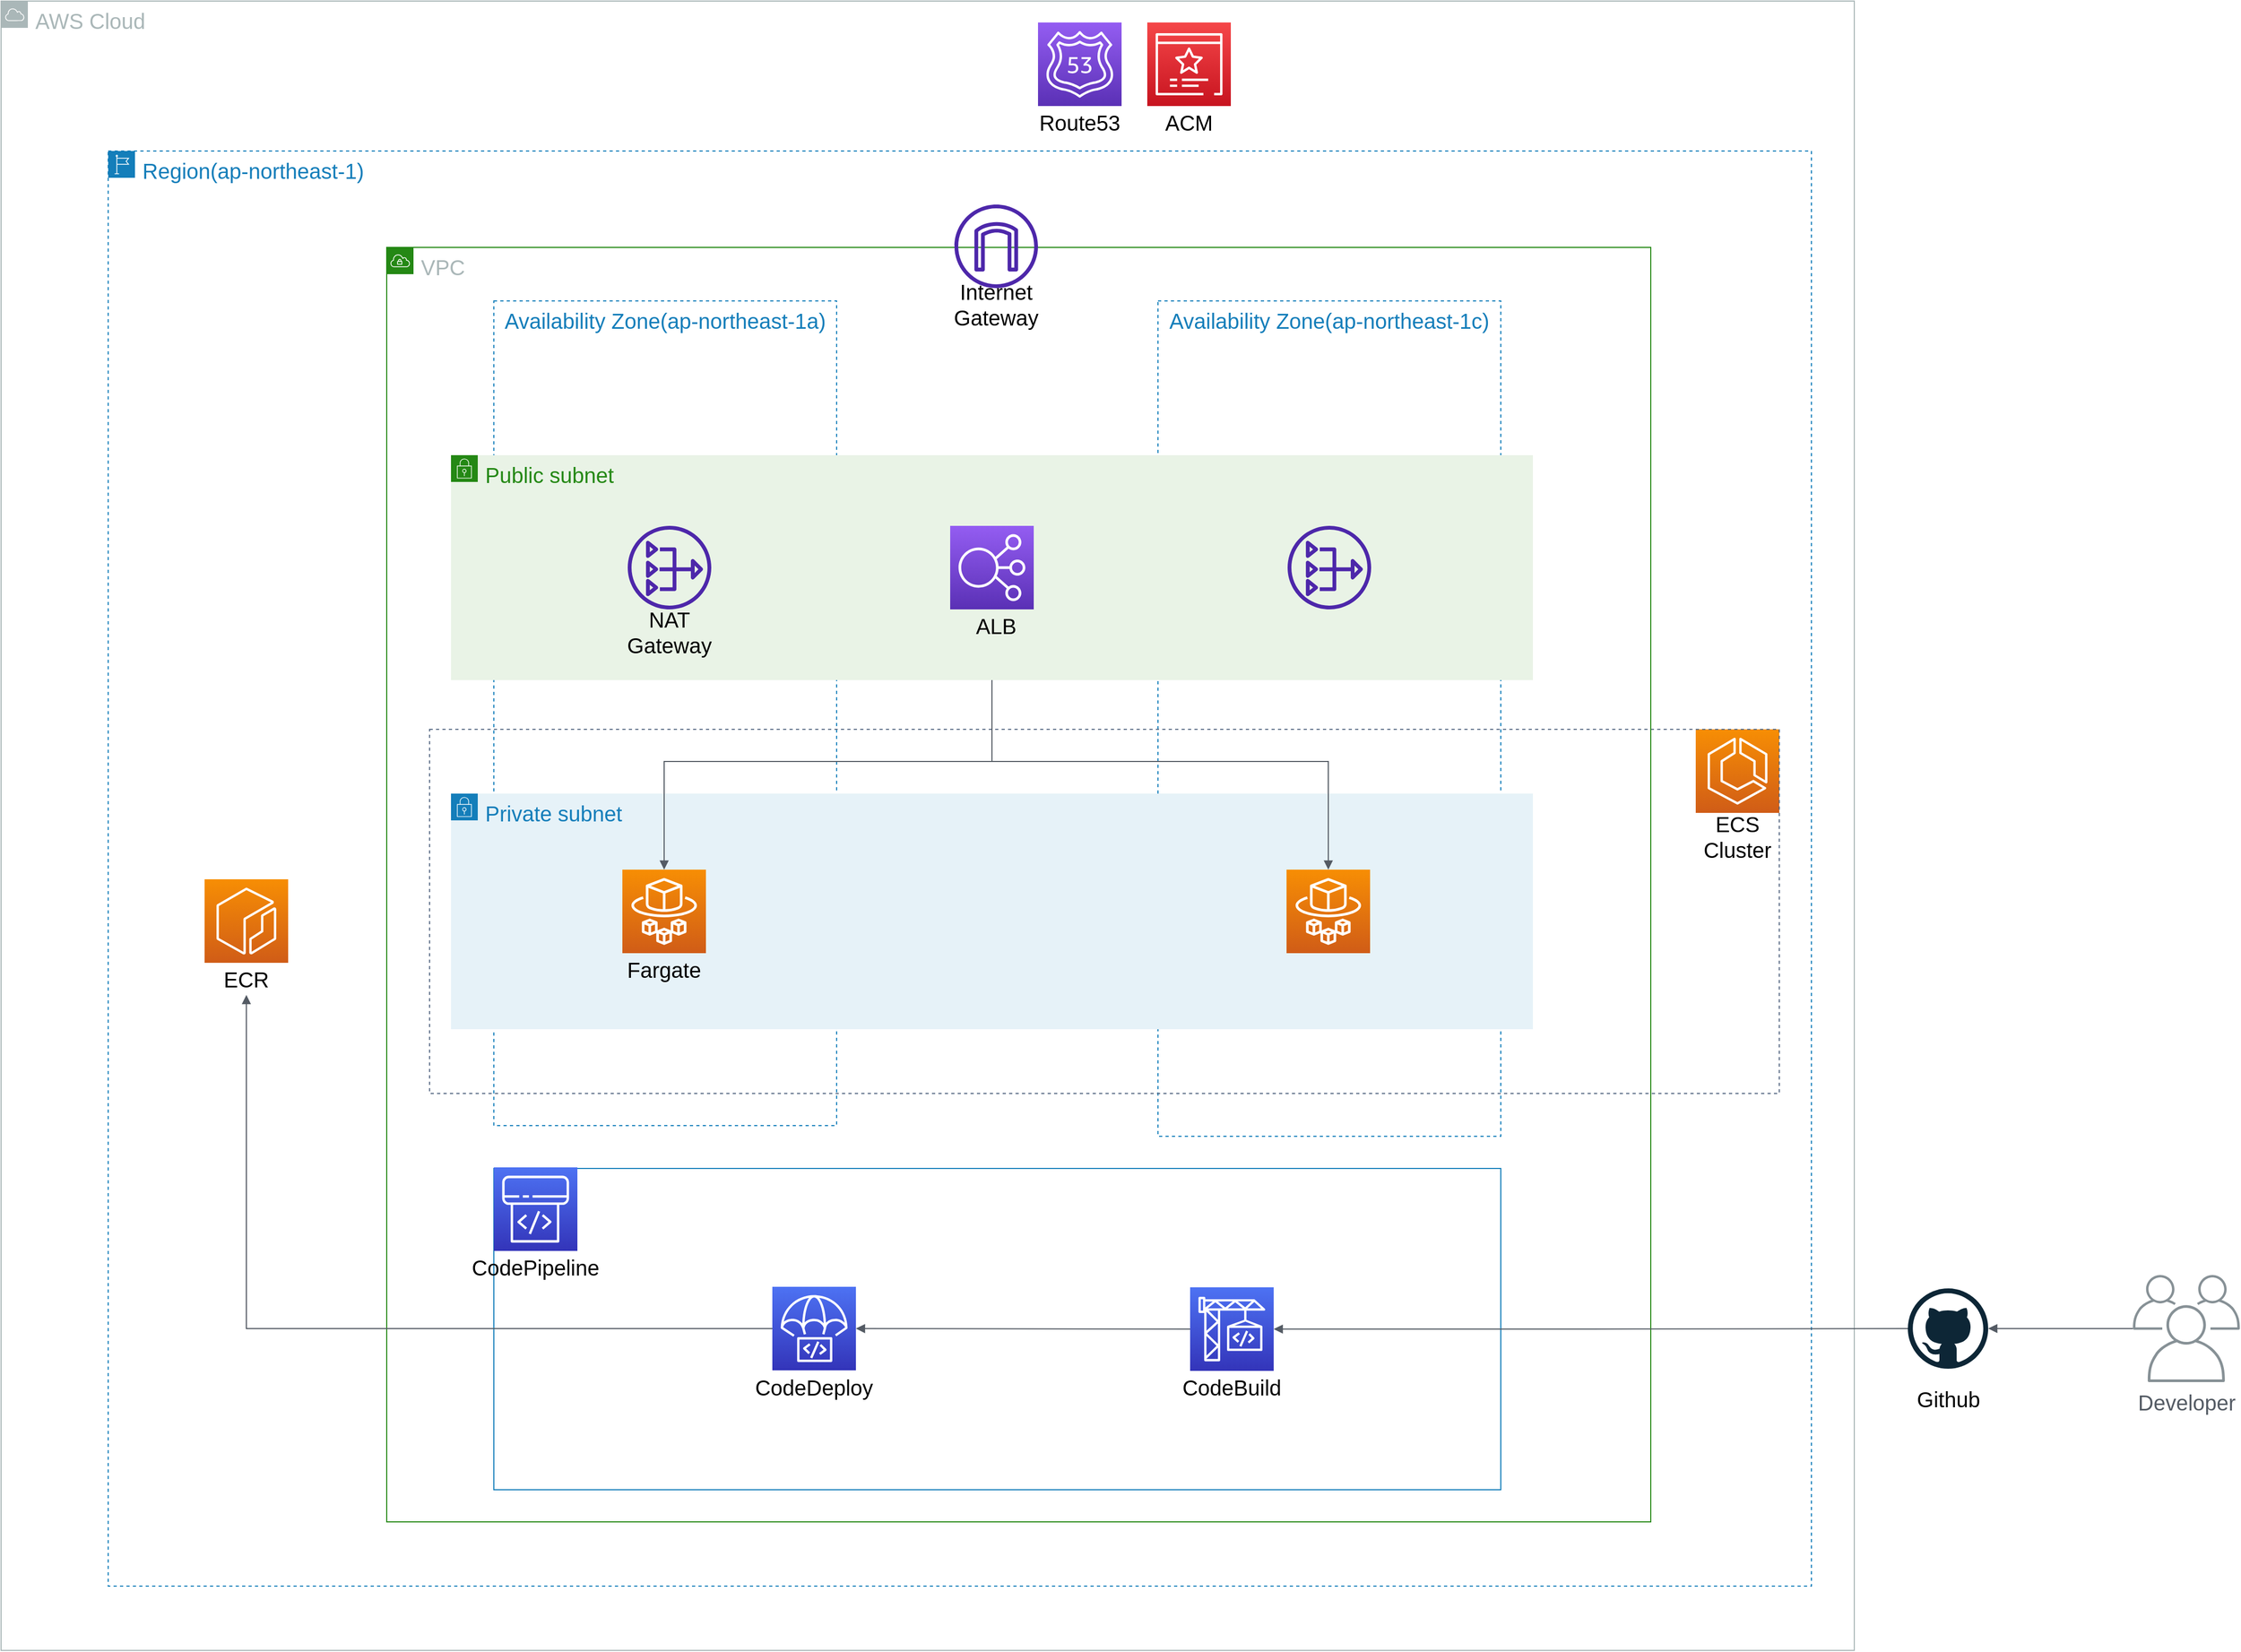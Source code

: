 <mxfile>
    <diagram id="eMdzcMMnjbcT34jC9xQv" name="Page-1">
        <mxGraphModel dx="2845" dy="1903" grid="1" gridSize="10" guides="1" tooltips="1" connect="1" arrows="1" fold="1" page="0" pageScale="1" pageWidth="827" pageHeight="1169" math="0" shadow="0">
            <root>
                <mxCell id="0"/>
                <mxCell id="1" parent="0"/>
                <mxCell id="2" value="&lt;font style=&quot;font-size: 20px;&quot;&gt;AWS Cloud&lt;/font&gt;" style="sketch=0;outlineConnect=0;gradientColor=none;html=1;whiteSpace=wrap;fontSize=12;fontStyle=0;shape=mxgraph.aws4.group;grIcon=mxgraph.aws4.group_aws_cloud;strokeColor=#AAB7B8;fillColor=none;verticalAlign=top;align=left;spacingLeft=30;fontColor=#AAB7B8;dashed=0;" parent="1" vertex="1">
                    <mxGeometry x="-210" y="-110" width="1730" height="1540" as="geometry"/>
                </mxCell>
                <mxCell id="9" value="Availability Zone(ap-northeast-1a)" style="fillColor=none;strokeColor=#147EBA;dashed=1;verticalAlign=top;fontStyle=0;fontColor=#147EBA;fontSize=20;" parent="1" vertex="1">
                    <mxGeometry x="250" y="170" width="320" height="770" as="geometry"/>
                </mxCell>
                <mxCell id="13" value="Availability Zone(ap-northeast-1c)" style="fillColor=none;strokeColor=#147EBA;dashed=1;verticalAlign=top;fontStyle=0;fontColor=#147EBA;fontSize=20;" parent="1" vertex="1">
                    <mxGeometry x="870" y="170" width="320" height="780" as="geometry"/>
                </mxCell>
                <mxCell id="8" value="&lt;font style=&quot;font-size: 20px;&quot;&gt;Private subnet&lt;/font&gt;" style="points=[[0,0],[0.25,0],[0.5,0],[0.75,0],[1,0],[1,0.25],[1,0.5],[1,0.75],[1,1],[0.75,1],[0.5,1],[0.25,1],[0,1],[0,0.75],[0,0.5],[0,0.25]];outlineConnect=0;gradientColor=none;html=1;whiteSpace=wrap;fontSize=12;fontStyle=0;container=1;pointerEvents=0;collapsible=0;recursiveResize=0;shape=mxgraph.aws4.group;grIcon=mxgraph.aws4.group_security_group;grStroke=0;strokeColor=#147EBA;fillColor=#E6F2F8;verticalAlign=top;align=left;spacingLeft=30;fontColor=#147EBA;dashed=0;" parent="1" vertex="1">
                    <mxGeometry x="210" y="630" width="1010" height="220" as="geometry"/>
                </mxCell>
                <mxCell id="5" value="&lt;font style=&quot;font-size: 20px;&quot;&gt;Region(ap-northeast-1)&lt;/font&gt;" style="points=[[0,0],[0.25,0],[0.5,0],[0.75,0],[1,0],[1,0.25],[1,0.5],[1,0.75],[1,1],[0.75,1],[0.5,1],[0.25,1],[0,1],[0,0.75],[0,0.5],[0,0.25]];outlineConnect=0;gradientColor=none;html=1;whiteSpace=wrap;fontSize=12;fontStyle=0;container=0;pointerEvents=0;collapsible=0;recursiveResize=0;shape=mxgraph.aws4.group;grIcon=mxgraph.aws4.group_region;strokeColor=#147EBA;fillColor=none;verticalAlign=top;align=left;spacingLeft=30;fontColor=#147EBA;dashed=1;" parent="1" vertex="1">
                    <mxGeometry x="-110" y="30" width="1590" height="1340" as="geometry"/>
                </mxCell>
                <mxCell id="30" value="" style="group" parent="1" vertex="1" connectable="0">
                    <mxGeometry x="190" y="570" width="1260" height="340" as="geometry"/>
                </mxCell>
                <mxCell id="17" value="" style="sketch=0;points=[[0,0,0],[0.25,0,0],[0.5,0,0],[0.75,0,0],[1,0,0],[0,1,0],[0.25,1,0],[0.5,1,0],[0.75,1,0],[1,1,0],[0,0.25,0],[0,0.5,0],[0,0.75,0],[1,0.25,0],[1,0.5,0],[1,0.75,0]];outlineConnect=0;fontColor=#232F3E;gradientColor=#F78E04;gradientDirection=north;fillColor=#D05C17;strokeColor=#ffffff;dashed=0;verticalLabelPosition=bottom;verticalAlign=top;align=center;html=1;fontSize=12;fontStyle=0;aspect=fixed;shape=mxgraph.aws4.resourceIcon;resIcon=mxgraph.aws4.ecs;" parent="30" vertex="1">
                    <mxGeometry x="1182" width="78" height="78" as="geometry"/>
                </mxCell>
                <mxCell id="32" value="" style="sketch=0;points=[[0,0,0],[0.25,0,0],[0.5,0,0],[0.75,0,0],[1,0,0],[0,1,0],[0.25,1,0],[0.5,1,0],[0.75,1,0],[1,1,0],[0,0.25,0],[0,0.5,0],[0,0.75,0],[1,0.25,0],[1,0.5,0],[1,0.75,0]];outlineConnect=0;fontColor=#232F3E;gradientColor=#F78E04;gradientDirection=north;fillColor=#D05C17;strokeColor=#ffffff;dashed=0;verticalLabelPosition=bottom;verticalAlign=top;align=center;html=1;fontSize=12;fontStyle=0;aspect=fixed;shape=mxgraph.aws4.resourceIcon;resIcon=mxgraph.aws4.fargate;" parent="30" vertex="1">
                    <mxGeometry x="800" y="131" width="78" height="78" as="geometry"/>
                </mxCell>
                <mxCell id="68" value="" style="group" vertex="1" connectable="0" parent="30">
                    <mxGeometry x="180" y="131" width="78" height="108" as="geometry"/>
                </mxCell>
                <mxCell id="31" value="" style="sketch=0;points=[[0,0,0],[0.25,0,0],[0.5,0,0],[0.75,0,0],[1,0,0],[0,1,0],[0.25,1,0],[0.5,1,0],[0.75,1,0],[1,1,0],[0,0.25,0],[0,0.5,0],[0,0.75,0],[1,0.25,0],[1,0.5,0],[1,0.75,0]];outlineConnect=0;fontColor=#232F3E;gradientColor=#F78E04;gradientDirection=north;fillColor=#D05C17;strokeColor=#ffffff;dashed=0;verticalLabelPosition=bottom;verticalAlign=top;align=center;html=1;fontSize=12;fontStyle=0;aspect=fixed;shape=mxgraph.aws4.resourceIcon;resIcon=mxgraph.aws4.fargate;" parent="68" vertex="1">
                    <mxGeometry width="78" height="78" as="geometry"/>
                </mxCell>
                <mxCell id="66" value="Fargate" style="text;strokeColor=none;align=center;fillColor=none;html=1;verticalAlign=middle;whiteSpace=wrap;rounded=0;fontFamily=Helvetica;fontSize=20;fontColor=#000000;" vertex="1" parent="68">
                    <mxGeometry x="9" y="78" width="60" height="30" as="geometry"/>
                </mxCell>
                <mxCell id="70" value="" style="group" vertex="1" connectable="0" parent="30">
                    <mxGeometry width="1260" height="340" as="geometry"/>
                </mxCell>
                <mxCell id="29" value="" style="fillColor=none;strokeColor=#5A6C86;dashed=1;verticalAlign=top;fontStyle=0;fontColor=#5A6C86;" parent="70" vertex="1">
                    <mxGeometry width="1260" height="340" as="geometry"/>
                </mxCell>
                <mxCell id="69" value="ECS Cluster" style="text;strokeColor=none;align=center;fillColor=none;html=1;verticalAlign=middle;whiteSpace=wrap;rounded=0;fontFamily=Helvetica;fontSize=20;fontColor=#000000;" vertex="1" parent="70">
                    <mxGeometry x="1191" y="85" width="60" height="30" as="geometry"/>
                </mxCell>
                <mxCell id="21" value="" style="sketch=0;points=[[0,0,0],[0.25,0,0],[0.5,0,0],[0.75,0,0],[1,0,0],[0,1,0],[0.25,1,0],[0.5,1,0],[0.75,1,0],[1,1,0],[0,0.25,0],[0,0.5,0],[0,0.75,0],[1,0.25,0],[1,0.5,0],[1,0.75,0]];outlineConnect=0;fontColor=#232F3E;gradientColor=#F78E04;gradientDirection=north;fillColor=#D05C17;strokeColor=#ffffff;dashed=0;verticalLabelPosition=bottom;verticalAlign=top;align=center;html=1;fontSize=12;fontStyle=0;aspect=fixed;shape=mxgraph.aws4.resourceIcon;resIcon=mxgraph.aws4.ecr;" parent="1" vertex="1">
                    <mxGeometry x="-20" y="710" width="78" height="78" as="geometry"/>
                </mxCell>
                <mxCell id="6" value="&lt;font style=&quot;font-size: 20px;&quot;&gt;VPC&lt;/font&gt;" style="points=[[0,0],[0.25,0],[0.5,0],[0.75,0],[1,0],[1,0.25],[1,0.5],[1,0.75],[1,1],[0.75,1],[0.5,1],[0.25,1],[0,1],[0,0.75],[0,0.5],[0,0.25]];outlineConnect=0;gradientColor=none;html=1;whiteSpace=wrap;fontSize=12;fontStyle=0;container=1;pointerEvents=0;collapsible=0;recursiveResize=0;shape=mxgraph.aws4.group;grIcon=mxgraph.aws4.group_vpc;strokeColor=#248814;fillColor=none;verticalAlign=top;align=left;spacingLeft=30;fontColor=#AAB7B8;dashed=0;" parent="1" vertex="1">
                    <mxGeometry x="150" y="120" width="1180" height="1190" as="geometry"/>
                </mxCell>
                <mxCell id="24" value="" style="group" parent="1" vertex="1" connectable="0">
                    <mxGeometry x="250" y="979" width="940" height="301" as="geometry"/>
                </mxCell>
                <mxCell id="23" value="" style="fillColor=none;strokeColor=#147EBA;dashed=0;verticalAlign=top;fontStyle=0;fontColor=#232F3D;fontSize=20;" parent="24" vertex="1">
                    <mxGeometry y="1" width="940" height="300" as="geometry"/>
                </mxCell>
                <mxCell id="22" value="" style="sketch=0;points=[[0,0,0],[0.25,0,0],[0.5,0,0],[0.75,0,0],[1,0,0],[0,1,0],[0.25,1,0],[0.5,1,0],[0.75,1,0],[1,1,0],[0,0.25,0],[0,0.5,0],[0,0.75,0],[1,0.25,0],[1,0.5,0],[1,0.75,0]];outlineConnect=0;fontColor=#232F3E;gradientColor=#4D72F3;gradientDirection=north;fillColor=#3334B9;strokeColor=#ffffff;dashed=0;verticalLabelPosition=bottom;verticalAlign=top;align=center;html=1;fontSize=12;fontStyle=0;aspect=fixed;shape=mxgraph.aws4.resourceIcon;resIcon=mxgraph.aws4.codepipeline;" parent="24" vertex="1">
                    <mxGeometry width="78" height="78" as="geometry"/>
                </mxCell>
                <mxCell id="47" value="" style="html=1;endArrow=none;elbow=vertical;startArrow=block;startFill=1;strokeColor=#545B64;rounded=0;exitX=1;exitY=0.5;exitDx=0;exitDy=0;exitPerimeter=0;entryX=0;entryY=0.5;entryDx=0;entryDy=0;entryPerimeter=0;" edge="1" parent="24" source="25" target="26">
                    <mxGeometry width="100" relative="1" as="geometry">
                        <mxPoint x="90" y="251.537" as="sourcePoint"/>
                        <mxPoint x="682" y="251.003" as="targetPoint"/>
                    </mxGeometry>
                </mxCell>
                <mxCell id="73" value="" style="group" vertex="1" connectable="0" parent="24">
                    <mxGeometry x="650" y="112" width="78" height="107.5" as="geometry"/>
                </mxCell>
                <mxCell id="26" value="" style="sketch=0;points=[[0,0,0],[0.25,0,0],[0.5,0,0],[0.75,0,0],[1,0,0],[0,1,0],[0.25,1,0],[0.5,1,0],[0.75,1,0],[1,1,0],[0,0.25,0],[0,0.5,0],[0,0.75,0],[1,0.25,0],[1,0.5,0],[1,0.75,0]];outlineConnect=0;fontColor=#232F3E;gradientColor=#4D72F3;gradientDirection=north;fillColor=#3334B9;strokeColor=#ffffff;dashed=0;verticalLabelPosition=bottom;verticalAlign=top;align=center;html=1;fontSize=12;fontStyle=0;aspect=fixed;shape=mxgraph.aws4.resourceIcon;resIcon=mxgraph.aws4.codebuild;" parent="73" vertex="1">
                    <mxGeometry width="78" height="78" as="geometry"/>
                </mxCell>
                <mxCell id="72" value="CodeBuild" style="text;strokeColor=none;align=center;fillColor=none;html=1;verticalAlign=middle;whiteSpace=wrap;rounded=0;fontFamily=Helvetica;fontSize=20;fontColor=#000000;" vertex="1" parent="73">
                    <mxGeometry x="9" y="77.5" width="60" height="30" as="geometry"/>
                </mxCell>
                <mxCell id="76" value="" style="group" vertex="1" connectable="0" parent="24">
                    <mxGeometry x="260" y="111.5" width="78" height="108" as="geometry"/>
                </mxCell>
                <mxCell id="25" value="" style="sketch=0;points=[[0,0,0],[0.25,0,0],[0.5,0,0],[0.75,0,0],[1,0,0],[0,1,0],[0.25,1,0],[0.5,1,0],[0.75,1,0],[1,1,0],[0,0.25,0],[0,0.5,0],[0,0.75,0],[1,0.25,0],[1,0.5,0],[1,0.75,0]];outlineConnect=0;fontColor=#232F3E;gradientColor=#4D72F3;gradientDirection=north;fillColor=#3334B9;strokeColor=#ffffff;dashed=0;verticalLabelPosition=bottom;verticalAlign=top;align=center;html=1;fontSize=12;fontStyle=0;aspect=fixed;shape=mxgraph.aws4.resourceIcon;resIcon=mxgraph.aws4.codedeploy;" parent="76" vertex="1">
                    <mxGeometry width="78" height="78" as="geometry"/>
                </mxCell>
                <mxCell id="75" value="CodeDeploy" style="text;strokeColor=none;align=center;fillColor=none;html=1;verticalAlign=middle;whiteSpace=wrap;rounded=0;fontFamily=Helvetica;fontSize=20;fontColor=#000000;" vertex="1" parent="76">
                    <mxGeometry x="9" y="78" width="60" height="30" as="geometry"/>
                </mxCell>
                <mxCell id="77" value="CodePipeline" style="text;strokeColor=none;align=center;fillColor=none;html=1;verticalAlign=middle;whiteSpace=wrap;rounded=0;fontFamily=Helvetica;fontSize=20;fontColor=#000000;" vertex="1" parent="24">
                    <mxGeometry x="9" y="78" width="60" height="30" as="geometry"/>
                </mxCell>
                <mxCell id="28" value="&lt;font style=&quot;font-size: 20px;&quot;&gt;Developer&lt;/font&gt;" style="sketch=0;outlineConnect=0;gradientColor=none;fontColor=#545B64;strokeColor=none;fillColor=#879196;dashed=0;verticalLabelPosition=bottom;verticalAlign=top;align=center;html=1;fontSize=12;fontStyle=0;aspect=fixed;shape=mxgraph.aws4.illustration_users;pointerEvents=1" parent="1" vertex="1">
                    <mxGeometry x="1780" y="1079.5" width="100" height="100" as="geometry"/>
                </mxCell>
                <mxCell id="35" value="" style="edgeStyle=orthogonalEdgeStyle;html=1;endArrow=none;elbow=vertical;startArrow=block;startFill=1;strokeColor=#545B64;rounded=0;" edge="1" parent="1" source="27" target="28">
                    <mxGeometry width="100" relative="1" as="geometry">
                        <mxPoint x="1410" y="1320" as="sourcePoint"/>
                        <mxPoint x="1740" y="1200" as="targetPoint"/>
                    </mxGeometry>
                </mxCell>
                <mxCell id="36" value="" style="edgeStyle=orthogonalEdgeStyle;html=1;endArrow=none;elbow=vertical;startArrow=block;startFill=1;strokeColor=#545B64;rounded=0;" edge="1" parent="1" source="26" target="27">
                    <mxGeometry width="100" relative="1" as="geometry">
                        <mxPoint x="1270" y="1129.62" as="sourcePoint"/>
                        <mxPoint x="1405.096" y="1129.62" as="targetPoint"/>
                    </mxGeometry>
                </mxCell>
                <mxCell id="49" value="" style="html=1;endArrow=none;elbow=vertical;startArrow=block;startFill=1;strokeColor=#545B64;rounded=0;entryX=0;entryY=0.5;entryDx=0;entryDy=0;entryPerimeter=0;edgeStyle=orthogonalEdgeStyle;exitX=0.5;exitY=1;exitDx=0;exitDy=0;" edge="1" parent="1" source="78" target="25">
                    <mxGeometry width="100" relative="1" as="geometry">
                        <mxPoint x="20" y="840" as="sourcePoint"/>
                        <mxPoint x="332" y="1150.5" as="targetPoint"/>
                    </mxGeometry>
                </mxCell>
                <mxCell id="52" value="" style="edgeStyle=orthogonalEdgeStyle;html=1;endArrow=none;elbow=vertical;startArrow=block;startFill=1;strokeColor=#545B64;rounded=0;labelBackgroundColor=default;fontFamily=Helvetica;fontSize=20;fontColor=default;shape=connector;exitX=0.5;exitY=0;exitDx=0;exitDy=0;exitPerimeter=0;entryX=0.5;entryY=1;entryDx=0;entryDy=0;" edge="1" parent="1" source="31" target="64">
                    <mxGeometry width="100" relative="1" as="geometry">
                        <mxPoint x="640" y="670" as="sourcePoint"/>
                        <mxPoint x="715" y="500" as="targetPoint"/>
                        <Array as="points">
                            <mxPoint x="409" y="600"/>
                            <mxPoint x="715" y="600"/>
                        </Array>
                    </mxGeometry>
                </mxCell>
                <mxCell id="56" value="" style="group" vertex="1" connectable="0" parent="1">
                    <mxGeometry x="758" y="-90" width="78" height="108" as="geometry"/>
                </mxCell>
                <mxCell id="33" value="" style="sketch=0;points=[[0,0,0],[0.25,0,0],[0.5,0,0],[0.75,0,0],[1,0,0],[0,1,0],[0.25,1,0],[0.5,1,0],[0.75,1,0],[1,1,0],[0,0.25,0],[0,0.5,0],[0,0.75,0],[1,0.25,0],[1,0.5,0],[1,0.75,0]];outlineConnect=0;fontColor=#232F3E;gradientColor=#945DF2;gradientDirection=north;fillColor=#5A30B5;strokeColor=#ffffff;dashed=0;verticalLabelPosition=bottom;verticalAlign=top;align=center;html=1;fontSize=12;fontStyle=0;aspect=fixed;shape=mxgraph.aws4.resourceIcon;resIcon=mxgraph.aws4.route_53;" parent="56" vertex="1">
                    <mxGeometry width="78" height="78" as="geometry"/>
                </mxCell>
                <mxCell id="55" value="&lt;font color=&quot;#000000&quot;&gt;Route53&lt;/font&gt;" style="text;strokeColor=none;align=center;fillColor=none;html=1;verticalAlign=middle;whiteSpace=wrap;rounded=0;fontFamily=Helvetica;fontSize=20;fontColor=default;" vertex="1" parent="56">
                    <mxGeometry x="9" y="78" width="60" height="30" as="geometry"/>
                </mxCell>
                <mxCell id="59" value="" style="group" vertex="1" connectable="0" parent="1">
                    <mxGeometry x="860" y="-90" width="78" height="108" as="geometry"/>
                </mxCell>
                <mxCell id="34" value="" style="sketch=0;points=[[0,0,0],[0.25,0,0],[0.5,0,0],[0.75,0,0],[1,0,0],[0,1,0],[0.25,1,0],[0.5,1,0],[0.75,1,0],[1,1,0],[0,0.25,0],[0,0.5,0],[0,0.75,0],[1,0.25,0],[1,0.5,0],[1,0.75,0]];outlineConnect=0;fontColor=#232F3E;gradientColor=#F54749;gradientDirection=north;fillColor=#C7131F;strokeColor=#ffffff;dashed=0;verticalLabelPosition=bottom;verticalAlign=top;align=center;html=1;fontSize=12;fontStyle=0;aspect=fixed;shape=mxgraph.aws4.resourceIcon;resIcon=mxgraph.aws4.certificate_manager_3;" parent="59" vertex="1">
                    <mxGeometry width="78" height="78" as="geometry"/>
                </mxCell>
                <mxCell id="58" value="&lt;font color=&quot;#000000&quot;&gt;ACM&lt;/font&gt;" style="text;strokeColor=none;align=center;fillColor=none;html=1;verticalAlign=middle;whiteSpace=wrap;rounded=0;fontFamily=Helvetica;fontSize=20;fontColor=default;" vertex="1" parent="59">
                    <mxGeometry x="9" y="78" width="60" height="30" as="geometry"/>
                </mxCell>
                <mxCell id="61" value="" style="group" vertex="1" connectable="0" parent="1">
                    <mxGeometry x="680" y="80" width="78" height="108" as="geometry"/>
                </mxCell>
                <mxCell id="18" value="" style="sketch=0;outlineConnect=0;fontColor=#232F3E;gradientColor=none;fillColor=#4D27AA;strokeColor=none;dashed=0;verticalLabelPosition=bottom;verticalAlign=top;align=center;html=1;fontSize=12;fontStyle=0;aspect=fixed;pointerEvents=1;shape=mxgraph.aws4.internet_gateway;" parent="61" vertex="1">
                    <mxGeometry width="78" height="78" as="geometry"/>
                </mxCell>
                <mxCell id="60" value="&lt;font color=&quot;#000000&quot;&gt;Internet Gateway&lt;/font&gt;" style="text;strokeColor=none;align=center;fillColor=none;html=1;verticalAlign=middle;whiteSpace=wrap;rounded=0;fontFamily=Helvetica;fontSize=20;fontColor=default;" vertex="1" parent="61">
                    <mxGeometry x="9" y="78" width="60" height="30" as="geometry"/>
                </mxCell>
                <mxCell id="65" value="" style="edgeStyle=orthogonalEdgeStyle;html=1;endArrow=none;elbow=vertical;startArrow=block;startFill=1;strokeColor=#545B64;rounded=0;labelBackgroundColor=default;fontFamily=Helvetica;fontSize=20;fontColor=default;shape=connector;entryX=0.5;entryY=1;entryDx=0;entryDy=0;exitX=0.5;exitY=0;exitDx=0;exitDy=0;exitPerimeter=0;" edge="1" parent="1" source="32" target="64">
                    <mxGeometry width="100" relative="1" as="geometry">
                        <mxPoint x="419" y="711" as="sourcePoint"/>
                        <mxPoint x="725" y="498" as="targetPoint"/>
                        <Array as="points">
                            <mxPoint x="1029" y="600"/>
                            <mxPoint x="715" y="600"/>
                        </Array>
                    </mxGeometry>
                </mxCell>
                <mxCell id="74" value="" style="group" vertex="1" connectable="0" parent="1">
                    <mxGeometry x="1570" y="1092" width="75" height="117.5" as="geometry"/>
                </mxCell>
                <mxCell id="27" value="" style="dashed=0;outlineConnect=0;html=1;align=center;labelPosition=center;verticalLabelPosition=bottom;verticalAlign=top;shape=mxgraph.weblogos.github;strokeColor=#147EBA;fontSize=20;fillColor=none;" parent="74" vertex="1">
                    <mxGeometry width="75" height="75" as="geometry"/>
                </mxCell>
                <mxCell id="71" value="Github" style="text;strokeColor=none;align=center;fillColor=none;html=1;verticalAlign=middle;whiteSpace=wrap;rounded=0;fontFamily=Helvetica;fontSize=20;fontColor=#000000;" vertex="1" parent="74">
                    <mxGeometry x="7.5" y="87.5" width="60" height="30" as="geometry"/>
                </mxCell>
                <mxCell id="78" value="ECR" style="text;strokeColor=none;align=center;fillColor=none;html=1;verticalAlign=middle;whiteSpace=wrap;rounded=0;fontFamily=Helvetica;fontSize=20;fontColor=#000000;" vertex="1" parent="1">
                    <mxGeometry x="-11" y="788" width="60" height="30" as="geometry"/>
                </mxCell>
                <mxCell id="7" value="&lt;font style=&quot;font-size: 20px;&quot;&gt;Public subnet&lt;/font&gt;" style="points=[[0,0],[0.25,0],[0.5,0],[0.75,0],[1,0],[1,0.25],[1,0.5],[1,0.75],[1,1],[0.75,1],[0.5,1],[0.25,1],[0,1],[0,0.75],[0,0.5],[0,0.25]];outlineConnect=0;gradientColor=none;html=1;whiteSpace=wrap;fontSize=12;fontStyle=0;container=1;pointerEvents=0;collapsible=0;recursiveResize=0;shape=mxgraph.aws4.group;grIcon=mxgraph.aws4.group_security_group;grStroke=0;strokeColor=#248814;fillColor=#E9F3E6;verticalAlign=top;align=left;spacingLeft=30;fontColor=#248814;dashed=0;" parent="1" vertex="1">
                    <mxGeometry x="210" y="314" width="1010" height="210" as="geometry"/>
                </mxCell>
                <mxCell id="20" value="" style="sketch=0;outlineConnect=0;fontColor=#232F3E;gradientColor=none;fillColor=#4D27AA;strokeColor=none;dashed=0;verticalLabelPosition=bottom;verticalAlign=top;align=center;html=1;fontSize=12;fontStyle=0;aspect=fixed;pointerEvents=1;shape=mxgraph.aws4.nat_gateway;" parent="7" vertex="1">
                    <mxGeometry x="781" y="66" width="78" height="78" as="geometry"/>
                </mxCell>
                <mxCell id="19" value="" style="sketch=0;outlineConnect=0;fontColor=#232F3E;gradientColor=none;fillColor=#4D27AA;strokeColor=none;dashed=0;verticalLabelPosition=bottom;verticalAlign=top;align=center;html=1;fontSize=12;fontStyle=0;aspect=fixed;pointerEvents=1;shape=mxgraph.aws4.nat_gateway;" parent="7" vertex="1">
                    <mxGeometry x="165" y="66" width="78" height="78" as="geometry"/>
                </mxCell>
                <mxCell id="62" value="&lt;font color=&quot;#000000&quot;&gt;NAT&lt;br&gt;Gateway&lt;/font&gt;" style="text;strokeColor=none;align=center;fillColor=none;html=1;verticalAlign=middle;whiteSpace=wrap;rounded=0;fontFamily=Helvetica;fontSize=20;fontColor=default;" vertex="1" parent="7">
                    <mxGeometry x="174" y="150" width="60" height="30" as="geometry"/>
                </mxCell>
                <mxCell id="80" value="" style="group" vertex="1" connectable="0" parent="7">
                    <mxGeometry x="466" y="66" width="78" height="108" as="geometry"/>
                </mxCell>
                <mxCell id="15" value="" style="sketch=0;points=[[0,0,0],[0.25,0,0],[0.5,0,0],[0.75,0,0],[1,0,0],[0,1,0],[0.25,1,0],[0.5,1,0],[0.75,1,0],[1,1,0],[0,0.25,0],[0,0.5,0],[0,0.75,0],[1,0.25,0],[1,0.5,0],[1,0.75,0]];outlineConnect=0;fontColor=#232F3E;gradientColor=#945DF2;gradientDirection=north;fillColor=#5A30B5;strokeColor=#ffffff;dashed=0;verticalLabelPosition=bottom;verticalAlign=top;align=center;html=1;fontSize=12;fontStyle=0;aspect=fixed;shape=mxgraph.aws4.resourceIcon;resIcon=mxgraph.aws4.elastic_load_balancing;container=1;" parent="80" vertex="1">
                    <mxGeometry width="78" height="78" as="geometry">
                        <mxRectangle width="50" height="40" as="alternateBounds"/>
                    </mxGeometry>
                </mxCell>
                <mxCell id="64" value="ALB" style="text;strokeColor=none;align=center;fillColor=none;html=1;verticalAlign=middle;whiteSpace=wrap;rounded=0;fontFamily=Helvetica;fontSize=20;fontColor=#000000;gradientColor=none;container=1;" vertex="1" parent="80">
                    <mxGeometry x="13" y="78" width="60" height="30" as="geometry"/>
                </mxCell>
            </root>
        </mxGraphModel>
    </diagram>
</mxfile>